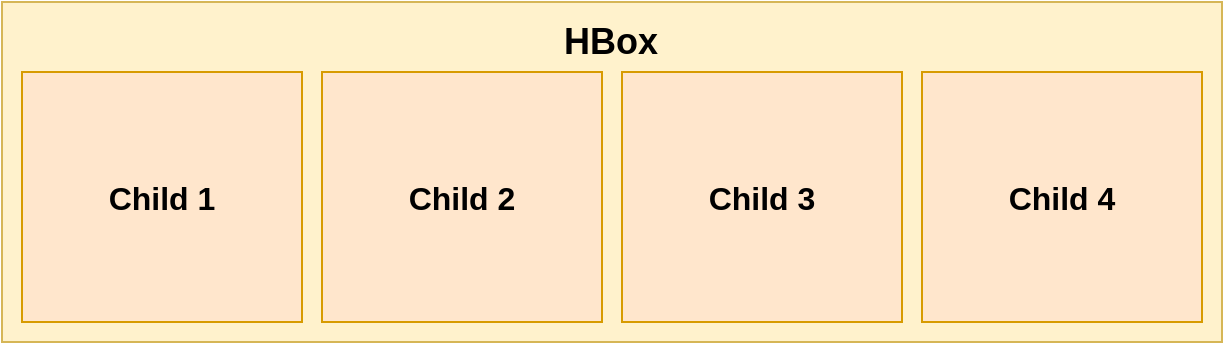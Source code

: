 <mxfile version="12.0.0" type="device" pages="1"><diagram id="V75ynCuNIZWIxYEbg9nG" name="Page-1"><mxGraphModel dx="768" dy="374" grid="1" gridSize="10" guides="1" tooltips="1" connect="1" arrows="1" fold="1" page="1" pageScale="1" pageWidth="827" pageHeight="1169" math="0" shadow="0"><root><mxCell id="0"/><mxCell id="1" parent="0"/><mxCell id="Bb1gT11nwRnCKg1CR7pr-1" value="" style="rounded=0;whiteSpace=wrap;html=1;fillColor=#fff2cc;strokeColor=#d6b656;" vertex="1" parent="1"><mxGeometry x="20" width="610" height="170" as="geometry"/></mxCell><mxCell id="Bb1gT11nwRnCKg1CR7pr-2" value="Child 1" style="rounded=0;whiteSpace=wrap;html=1;fillColor=#ffe6cc;strokeColor=#d79b00;fontSize=16;fontStyle=1" vertex="1" parent="1"><mxGeometry x="30" y="35" width="140" height="125" as="geometry"/></mxCell><mxCell id="Bb1gT11nwRnCKg1CR7pr-3" value="Child 2" style="rounded=0;whiteSpace=wrap;html=1;fillColor=#ffe6cc;strokeColor=#d79b00;fontSize=16;fontStyle=1" vertex="1" parent="1"><mxGeometry x="180" y="35" width="140" height="125" as="geometry"/></mxCell><mxCell id="Bb1gT11nwRnCKg1CR7pr-4" value="Child 3" style="rounded=0;whiteSpace=wrap;html=1;fillColor=#ffe6cc;strokeColor=#d79b00;fontSize=16;fontStyle=1" vertex="1" parent="1"><mxGeometry x="330" y="35" width="140" height="125" as="geometry"/></mxCell><mxCell id="Bb1gT11nwRnCKg1CR7pr-5" value="Child 4" style="rounded=0;whiteSpace=wrap;html=1;fillColor=#ffe6cc;strokeColor=#d79b00;fontSize=16;fontStyle=1" vertex="1" parent="1"><mxGeometry x="480" y="35" width="140" height="125" as="geometry"/></mxCell><mxCell id="Bb1gT11nwRnCKg1CR7pr-7" value="HBox" style="text;html=1;resizable=0;points=[];autosize=1;align=left;verticalAlign=top;spacingTop=-4;fontStyle=1;fontSize=18;" vertex="1" parent="1"><mxGeometry x="299" y="7" width="40" height="20" as="geometry"/></mxCell></root></mxGraphModel></diagram></mxfile>